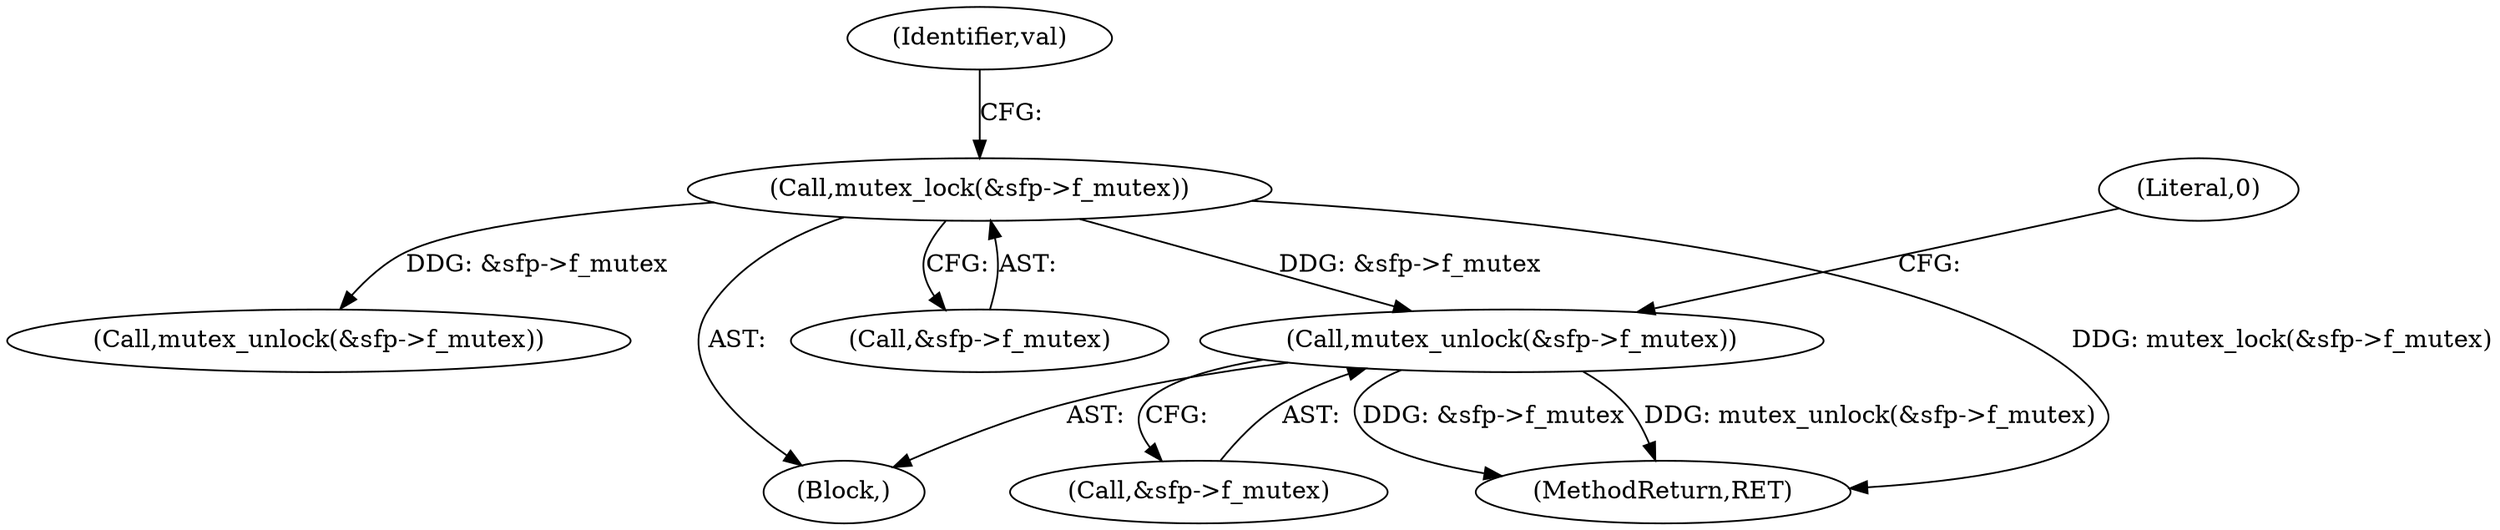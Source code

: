 digraph "0_linux_3e0097499839e0fe3af380410eababe5a47c4cf9_0@API" {
"1000675" [label="(Call,mutex_unlock(&sfp->f_mutex))"];
"1000635" [label="(Call,mutex_lock(&sfp->f_mutex))"];
"1000635" [label="(Call,mutex_lock(&sfp->f_mutex))"];
"1000681" [label="(Literal,0)"];
"1000642" [label="(Identifier,val)"];
"1000675" [label="(Call,mutex_unlock(&sfp->f_mutex))"];
"1000658" [label="(Call,mutex_unlock(&sfp->f_mutex))"];
"1000636" [label="(Call,&sfp->f_mutex)"];
"1000676" [label="(Call,&sfp->f_mutex)"];
"1001060" [label="(MethodReturn,RET)"];
"1000167" [label="(Block,)"];
"1000675" -> "1000167"  [label="AST: "];
"1000675" -> "1000676"  [label="CFG: "];
"1000676" -> "1000675"  [label="AST: "];
"1000681" -> "1000675"  [label="CFG: "];
"1000675" -> "1001060"  [label="DDG: &sfp->f_mutex"];
"1000675" -> "1001060"  [label="DDG: mutex_unlock(&sfp->f_mutex)"];
"1000635" -> "1000675"  [label="DDG: &sfp->f_mutex"];
"1000635" -> "1000167"  [label="AST: "];
"1000635" -> "1000636"  [label="CFG: "];
"1000636" -> "1000635"  [label="AST: "];
"1000642" -> "1000635"  [label="CFG: "];
"1000635" -> "1001060"  [label="DDG: mutex_lock(&sfp->f_mutex)"];
"1000635" -> "1000658"  [label="DDG: &sfp->f_mutex"];
}

